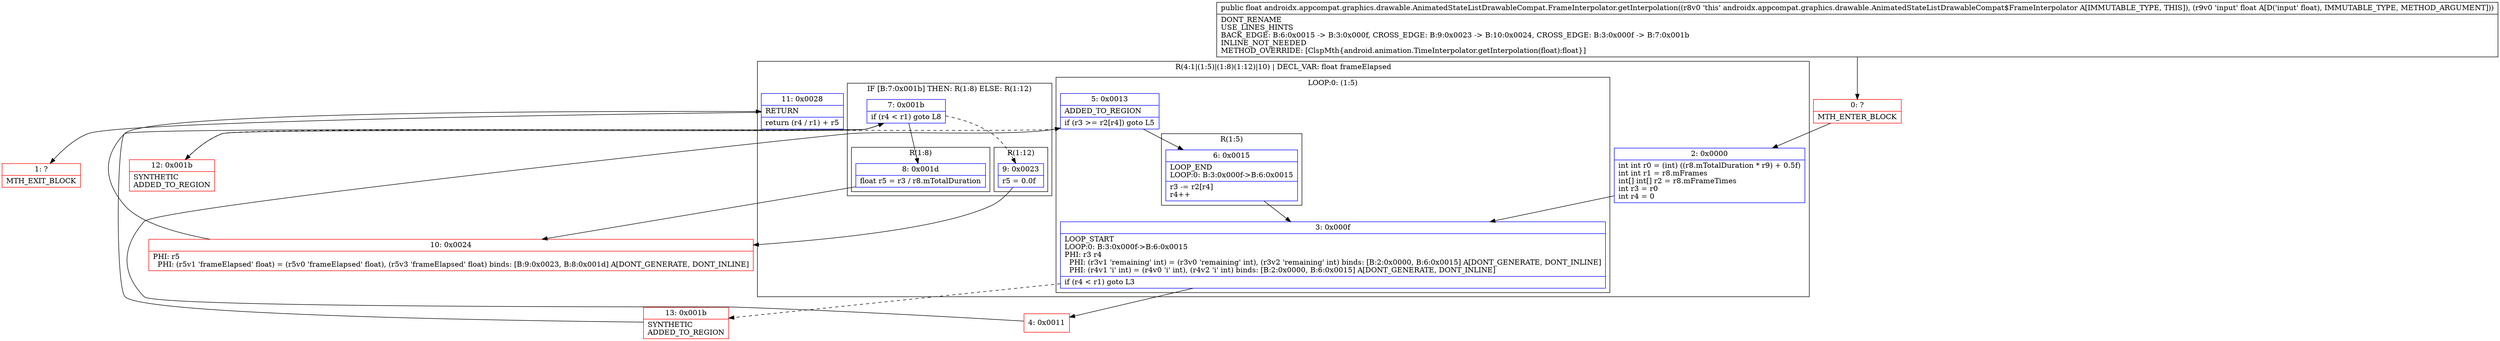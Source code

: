 digraph "CFG forandroidx.appcompat.graphics.drawable.AnimatedStateListDrawableCompat.FrameInterpolator.getInterpolation(F)F" {
subgraph cluster_Region_540651795 {
label = "R(4:1|(1:5)|(1:8)(1:12)|10) | DECL_VAR: float frameElapsed\l";
node [shape=record,color=blue];
Node_2 [shape=record,label="{2\:\ 0x0000|int int r0 = (int) ((r8.mTotalDuration * r9) + 0.5f)\lint int r1 = r8.mFrames\lint[] int[] r2 = r8.mFrameTimes\lint r3 = r0\lint r4 = 0\l}"];
subgraph cluster_LoopRegion_1610376836 {
label = "LOOP:0: (1:5)";
node [shape=record,color=blue];
Node_3 [shape=record,label="{3\:\ 0x000f|LOOP_START\lLOOP:0: B:3:0x000f\-\>B:6:0x0015\lPHI: r3 r4 \l  PHI: (r3v1 'remaining' int) = (r3v0 'remaining' int), (r3v2 'remaining' int) binds: [B:2:0x0000, B:6:0x0015] A[DONT_GENERATE, DONT_INLINE]\l  PHI: (r4v1 'i' int) = (r4v0 'i' int), (r4v2 'i' int) binds: [B:2:0x0000, B:6:0x0015] A[DONT_GENERATE, DONT_INLINE]\l|if (r4 \< r1) goto L3\l}"];
Node_5 [shape=record,label="{5\:\ 0x0013|ADDED_TO_REGION\l|if (r3 \>= r2[r4]) goto L5\l}"];
subgraph cluster_Region_383040009 {
label = "R(1:5)";
node [shape=record,color=blue];
Node_6 [shape=record,label="{6\:\ 0x0015|LOOP_END\lLOOP:0: B:3:0x000f\-\>B:6:0x0015\l|r3 \-= r2[r4]\lr4++\l}"];
}
}
subgraph cluster_IfRegion_328184679 {
label = "IF [B:7:0x001b] THEN: R(1:8) ELSE: R(1:12)";
node [shape=record,color=blue];
Node_7 [shape=record,label="{7\:\ 0x001b|if (r4 \< r1) goto L8\l}"];
subgraph cluster_Region_2072522985 {
label = "R(1:8)";
node [shape=record,color=blue];
Node_8 [shape=record,label="{8\:\ 0x001d|float r5 = r3 \/ r8.mTotalDuration\l}"];
}
subgraph cluster_Region_1199354202 {
label = "R(1:12)";
node [shape=record,color=blue];
Node_9 [shape=record,label="{9\:\ 0x0023|r5 = 0.0f\l}"];
}
}
Node_11 [shape=record,label="{11\:\ 0x0028|RETURN\l|return (r4 \/ r1) + r5\l}"];
}
Node_0 [shape=record,color=red,label="{0\:\ ?|MTH_ENTER_BLOCK\l}"];
Node_4 [shape=record,color=red,label="{4\:\ 0x0011}"];
Node_12 [shape=record,color=red,label="{12\:\ 0x001b|SYNTHETIC\lADDED_TO_REGION\l}"];
Node_10 [shape=record,color=red,label="{10\:\ 0x0024|PHI: r5 \l  PHI: (r5v1 'frameElapsed' float) = (r5v0 'frameElapsed' float), (r5v3 'frameElapsed' float) binds: [B:9:0x0023, B:8:0x001d] A[DONT_GENERATE, DONT_INLINE]\l}"];
Node_1 [shape=record,color=red,label="{1\:\ ?|MTH_EXIT_BLOCK\l}"];
Node_13 [shape=record,color=red,label="{13\:\ 0x001b|SYNTHETIC\lADDED_TO_REGION\l}"];
MethodNode[shape=record,label="{public float androidx.appcompat.graphics.drawable.AnimatedStateListDrawableCompat.FrameInterpolator.getInterpolation((r8v0 'this' androidx.appcompat.graphics.drawable.AnimatedStateListDrawableCompat$FrameInterpolator A[IMMUTABLE_TYPE, THIS]), (r9v0 'input' float A[D('input' float), IMMUTABLE_TYPE, METHOD_ARGUMENT]))  | DONT_RENAME\lUSE_LINES_HINTS\lBACK_EDGE: B:6:0x0015 \-\> B:3:0x000f, CROSS_EDGE: B:9:0x0023 \-\> B:10:0x0024, CROSS_EDGE: B:3:0x000f \-\> B:7:0x001b\lINLINE_NOT_NEEDED\lMETHOD_OVERRIDE: [ClspMth\{android.animation.TimeInterpolator.getInterpolation(float):float\}]\l}"];
MethodNode -> Node_0;Node_2 -> Node_3;
Node_3 -> Node_4;
Node_3 -> Node_13[style=dashed];
Node_5 -> Node_6;
Node_5 -> Node_12[style=dashed];
Node_6 -> Node_3;
Node_7 -> Node_8;
Node_7 -> Node_9[style=dashed];
Node_8 -> Node_10;
Node_9 -> Node_10;
Node_11 -> Node_1;
Node_0 -> Node_2;
Node_4 -> Node_5;
Node_12 -> Node_7;
Node_10 -> Node_11;
Node_13 -> Node_7;
}

